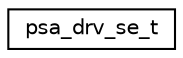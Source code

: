 digraph "Graphical Class Hierarchy"
{
 // LATEX_PDF_SIZE
  edge [fontname="Helvetica",fontsize="10",labelfontname="Helvetica",labelfontsize="10"];
  node [fontname="Helvetica",fontsize="10",shape=record];
  rankdir="LR";
  Node0 [label="psa_drv_se_t",height=0.2,width=0.4,color="black", fillcolor="white", style="filled",URL="$structpsa__drv__se__t.html",tooltip="A structure containing pointers to all the entry points of a secure element driver."];
}
